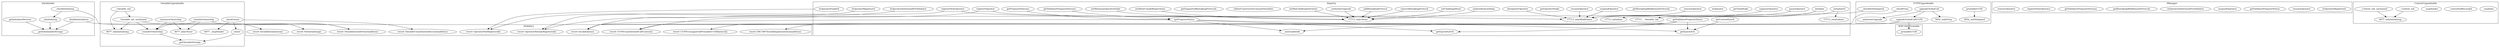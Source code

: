 strict digraph {
subgraph cluster_4931_Initializable {
label = "Initializable"
"4931__getInitializedVersion" [label="_getInitializedVersion"]
"4931__isInitializing" [label="_isInitializing"]
"4931__checkInitializing" [label="_checkInitializing"]
"4931__disableInitializers" [label="_disableInitializers"]
"4931__getInitializableStorage" [label="_getInitializableStorage"]
"4931__getInitializedVersion" -> "4931__getInitializableStorage"
"4931__disableInitializers" -> "4931__getInitializableStorage"
"4931__checkInitializing" -> "4931__isInitializing"
"4931__isInitializing" -> "4931__getInitializableStorage"
}subgraph cluster_4677_OwnableUpgradeable {
label = "OwnableUpgradeable"
"4677__transferOwnership" [label="_transferOwnership"]
"4677___Ownable_init_unchained" [label="__Ownable_init_unchained"]
"4677__checkOwner" [label="_checkOwner"]
"4677_transferOwnership" [label="transferOwnership"]
"4677_owner" [label="owner"]
"4677_renounceOwnership" [label="renounceOwnership"]
"4677___Ownable_init" [label="__Ownable_init"]
"4677__getOwnableStorage" [label="_getOwnableStorage"]
"4677_transferOwnership" -> "4677_onlyOwner"
"4677_owner" -> "4677__getOwnableStorage"
"4677_transferOwnership" -> "4677__transferOwnership"
"4677__transferOwnership" -> "4677__getOwnableStorage"
"4677_renounceOwnership" -> "4677_onlyOwner"
"4677___Ownable_init" -> "4677_onlyInitializing"
"4677___Ownable_init_unchained" -> "4677__transferOwnership"
"4677_renounceOwnership" -> "4677__transferOwnership"
"4677__checkOwner" -> "4677__msgSender"
"4677___Ownable_init_unchained" -> "4677_onlyInitializing"
"4677___Ownable_init" -> "4677___Ownable_init_unchained"
"4677__checkOwner" -> "4677_owner"
}subgraph cluster_22218_IManager {
label = "IManager"
"22218_isOperatorRegistered" [label="isOperatorRegistered"]
"22218_resumeOperator" [label="resumeOperator"]
"22218_getValidatorProposerStatus" [label="getValidatorProposerStatus"]
"22218_suspendOperator" [label="suspendOperator"]
"22218_isOperatorAuthorizedForValidator" [label="isOperatorAuthorizedForValidator"]
"22218_getRestakingMiddlewareProtocols" [label="getRestakingMiddlewareProtocols"]
"22218_getValidatorProposerStatuses" [label="getValidatorProposerStatuses"]
"22218_registerNewOperator" [label="registerNewOperator"]
"22218_removeOperator" [label="removeOperator"]
}subgraph cluster_4977_ContextUpgradeable {
label = "ContextUpgradeable"
"4977__msgData" [label="_msgData"]
"4977__contextSuffixLength" [label="_contextSuffixLength"]
"4977__msgSender" [label="_msgSender"]
"4977___Context_init" [label="__Context_init"]
"4977___Context_init_unchained" [label="__Context_init_unchained"]
"4977___Context_init_unchained" -> "4977_onlyInitializing"
"4977___Context_init" -> "4977_onlyInitializing"
}subgraph cluster_17713_Registry {
label = "Registry"
"17713_setMinimumOperatorStake" [label="setMinimumOperatorStake"]
"17713_removeOperator" [label="removeOperator"]
"17713_setAllowUnsafeRegistration" [label="setAllowUnsafeRegistration"]
"17713_initializeV2" [label="initializeV2"]
"17713_getTotalStake" [label="getTotalStake"]
"17713_isOperator" [label="isOperator"]
"17713_resumeOperator" [label="resumeOperator"]
"17713_getEpochAtTs" [label="getEpochAtTs"]
"17713_getRestakingMiddlewareProtocols" [label="getRestakingMiddlewareProtocols"]
"17713_removeRestakingProtocol" [label="removeRestakingProtocol"]
"17713_registerNewOperator" [label="registerNewOperator"]
"17713_getOperatorStake" [label="getOperatorStake"]
"17713_deregisterOperator" [label="deregisterOperator"]
"17713_setJustificationDelay" [label="setJustificationDelay"]
"17713_setChallengeBond" [label="setChallengeBond"]
"17713_pauseOperator" [label="pauseOperator"]
"17713_addRestakingProtocol" [label="addRestakingProtocol"]
"17713_isOperatorRegistered" [label="isOperatorRegistered"]
"17713_unpauseOperator" [label="unpauseOperator"]
"17713_slitherConstructorConstantVariables" [label="slitherConstructorConstantVariables"]
"17713_getCurrentEpoch" [label="getCurrentEpoch"]
"17713_getEpochStartTs" [label="getEpochStartTs"]
"17713_getSupportedRestakingProtocols" [label="getSupportedRestakingProtocols"]
"17713_setMaxChallengeDuration" [label="setMaxChallengeDuration"]
"17713_getValidatorProposerStatus" [label="getValidatorProposerStatus"]
"17713__authorizeUpgrade" [label="_authorizeUpgrade"]
"17713_suspendOperator" [label="suspendOperator"]
"17713_registerOperator" [label="registerOperator"]
"17713__wasEnabledAt" [label="_wasEnabledAt"]
"17713_getValidatorProposerStatuses" [label="getValidatorProposerStatuses"]
"17713_getProposerStatus" [label="getProposerStatus"]
"17713_isOperatorAuthorizedForValidator" [label="isOperatorAuthorizedForValidator"]
"17713_isOperatorEnabled" [label="isOperatorEnabled"]
"17713_initialize" [label="initialize"]
"17713_getProposerStatuses" [label="getProposerStatuses"]
"17713_initializeV2" -> "17713_reinitializer"
"17713_setAllowUnsafeRegistration" -> "17713_onlyOwner"
"17713_addRestakingProtocol" -> "17713_onlyOwner"
"17713_suspendOperator" -> "17713_onlyMiddleware"
"17713_initializeV2" -> "17713___Ownable_init"
"17713_getProposerStatus" -> "17713_getEpochAtTs"
"17713_setJustificationDelay" -> "17713_onlyOwner"
"17713_setMinimumOperatorStake" -> "17713_onlyOwner"
"17713_getValidatorProposerStatuses" -> "17713_getProposerStatus"
"17713_getProposerStatus" -> "17713_getEpochStartTs"
"17713_getProposerStatus" -> "17713__wasEnabledAt"
"17713_deregisterOperator" -> "17713_onlyMiddleware"
"17713_setChallengeBond" -> "17713_onlyOwner"
"17713_initialize" -> "17713___Ownable_init"
"17713_resumeOperator" -> "17713_onlyMiddleware"
"17713_pauseOperator" -> "17713_onlyMiddleware"
"17713_registerNewOperator" -> "17713_onlyMiddleware"
"17713_unpauseOperator" -> "17713_onlyMiddleware"
"17713_registerOperator" -> "17713_onlyMiddleware"
"17713_getProposerStatuses" -> "17713_getProposerStatus"
"17713__authorizeUpgrade" -> "17713_onlyOwner"
"17713_removeRestakingProtocol" -> "17713_onlyOwner"
"17713_getCurrentEpoch" -> "17713_getEpochAtTs"
"17713_setMaxChallengeDuration" -> "17713_onlyOwner"
"17713_getValidatorProposerStatus" -> "17713_getEpochStartTs"
"17713_getValidatorProposerStatus" -> "17713_getEpochAtTs"
"17713_getValidatorProposerStatus" -> "17713__wasEnabledAt"
"17713_removeOperator" -> "17713_onlyMiddleware"
"17713_initialize" -> "17713_initializer"
}subgraph cluster_5652_UUPSUpgradeable {
label = "UUPSUpgradeable"
"5652__authorizeUpgrade" [label="_authorizeUpgrade"]
"5652__checkNotDelegated" [label="_checkNotDelegated"]
"5652__checkProxy" [label="_checkProxy"]
"5652_proxiableUUID" [label="proxiableUUID"]
"5652_upgradeToAndCall" [label="upgradeToAndCall"]
"5652__upgradeToAndCallUUPS" [label="_upgradeToAndCallUUPS"]
"5652_upgradeToAndCall" -> "5652__authorizeUpgrade"
"5652_upgradeToAndCall" -> "5652__upgradeToAndCallUUPS"
"5652_upgradeToAndCall" -> "5652_onlyProxy"
"5652_proxiableUUID" -> "5652_notDelegated"
}subgraph cluster_5182_IERC1822Proxiable {
label = "IERC1822Proxiable"
"5182_proxiableUUID" [label="proxiableUUID"]
}subgraph cluster_solidity {
label = "[Solidity]"
"revert InvalidQuery()" 
"revert OwnableInvalidOwner(address)" 
"revert ERC1967InvalidImplementation(address)" 
"revert NotInitializing()" 
"revert UUPSUnsupportedProxiableUUID(bytes32)" 
"revert OperatorAlreadyRegistered()" 
"revert InvalidInitialization()" 
"revert OperatorNotRegistered()" 
"revert OwnableUnauthorizedAccount(address)" 
"revert UUPSUnauthorizedCallContext()" 
"17713_getProposerStatus" -> "revert InvalidQuery()"
"5652__upgradeToAndCallUUPS" -> "revert ERC1967InvalidImplementation(address)"
"5652__checkProxy" -> "revert UUPSUnauthorizedCallContext()"
"4677__checkOwner" -> "revert OwnableUnauthorizedAccount(address)"
"4677_transferOwnership" -> "revert OwnableInvalidOwner(address)"
"5652__upgradeToAndCallUUPS" -> "revert UUPSUnsupportedProxiableUUID(bytes32)"
"5652__checkNotDelegated" -> "revert UUPSUnauthorizedCallContext()"
"17713_isOperatorAuthorizedForValidator" -> "revert InvalidQuery()"
"17713_isOperatorRegistered" -> "revert OperatorNotRegistered()"
"4931__checkInitializing" -> "revert NotInitializing()"
"17713_getValidatorProposerStatus" -> "revert InvalidQuery()"
"4677___Ownable_init_unchained" -> "revert OwnableInvalidOwner(address)"
"17713_registerNewOperator" -> "revert OperatorAlreadyRegistered()"
"17713_registerOperator" -> "revert OperatorAlreadyRegistered()"
"17713_isOperatorEnabled" -> "revert OperatorNotRegistered()"
"4931__disableInitializers" -> "revert InvalidInitialization()"
}"5652__upgradeToAndCallUUPS" -> "5182_proxiableUUID"
}